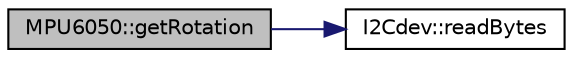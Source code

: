 digraph "MPU6050::getRotation"
{
  edge [fontname="Helvetica",fontsize="10",labelfontname="Helvetica",labelfontsize="10"];
  node [fontname="Helvetica",fontsize="10",shape=record];
  rankdir="LR";
  Node340 [label="MPU6050::getRotation",height=0.2,width=0.4,color="black", fillcolor="grey75", style="filled", fontcolor="black"];
  Node340 -> Node341 [color="midnightblue",fontsize="10",style="solid",fontname="Helvetica"];
  Node341 [label="I2Cdev::readBytes",height=0.2,width=0.4,color="black", fillcolor="white", style="filled",URL="$class_i2_cdev.html#ae1eed9468ce4653e080bfd8481d2ac88",tooltip="Read multiple bytes from an 8-bit device register. "];
}
